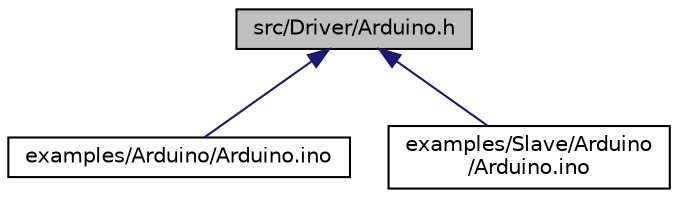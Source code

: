 digraph "src/Driver/Arduino.h"
{
  edge [fontname="Helvetica",fontsize="10",labelfontname="Helvetica",labelfontsize="10"];
  node [fontname="Helvetica",fontsize="10",shape=record];
  Node1 [label="src/Driver/Arduino.h",height=0.2,width=0.4,color="black", fillcolor="grey75", style="filled", fontcolor="black"];
  Node1 -> Node2 [dir="back",color="midnightblue",fontsize="10",style="solid",fontname="Helvetica"];
  Node2 [label="examples/Arduino/Arduino.ino",height=0.2,width=0.4,color="black", fillcolor="white", style="filled",URL="$db/dc4/Arduino_2Arduino_8ino.html"];
  Node1 -> Node3 [dir="back",color="midnightblue",fontsize="10",style="solid",fontname="Helvetica"];
  Node3 [label="examples/Slave/Arduino\l/Arduino.ino",height=0.2,width=0.4,color="black", fillcolor="white", style="filled",URL="$d4/d90/Slave_2Arduino_2Arduino_8ino.html"];
}
